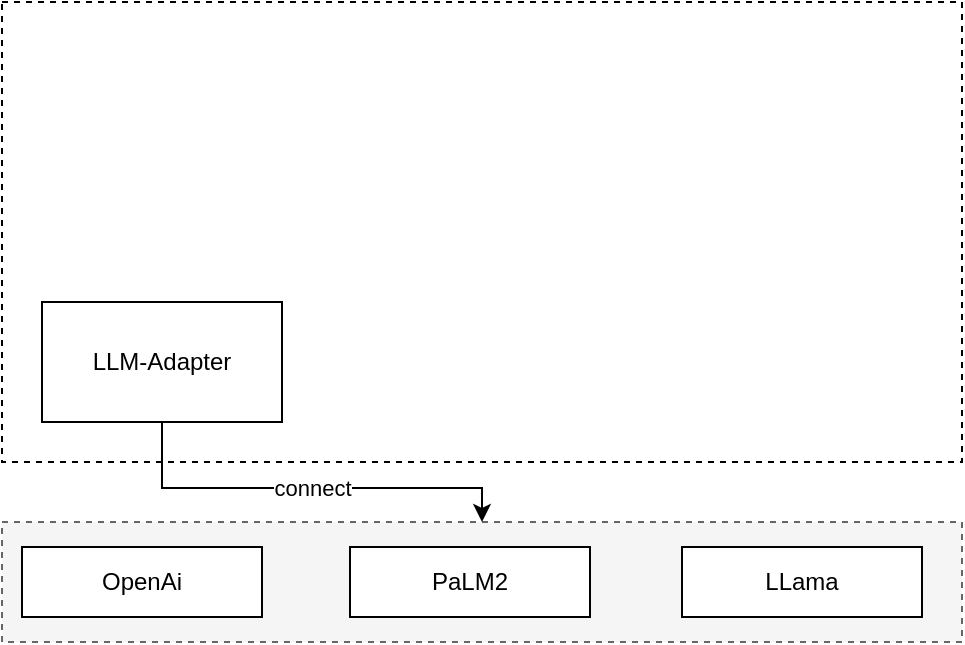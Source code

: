<mxfile version="21.3.2" type="github">
  <diagram name="第 1 页" id="4SoiW52vBTYDnKEjXnNN">
    <mxGraphModel dx="1523" dy="870" grid="1" gridSize="10" guides="1" tooltips="1" connect="1" arrows="1" fold="1" page="1" pageScale="1" pageWidth="827" pageHeight="1169" math="0" shadow="0">
      <root>
        <mxCell id="0" />
        <mxCell id="1" parent="0" />
        <mxCell id="8g1g-2gHLXgyaAgZY4Qn-1" value="" style="rounded=0;whiteSpace=wrap;html=1;dashed=1;" vertex="1" parent="1">
          <mxGeometry x="240" y="220" width="480" height="230" as="geometry" />
        </mxCell>
        <mxCell id="8g1g-2gHLXgyaAgZY4Qn-2" value="" style="rounded=0;whiteSpace=wrap;html=1;dashed=1;fillColor=#f5f5f5;fontColor=#333333;strokeColor=#666666;" vertex="1" parent="1">
          <mxGeometry x="240" y="480" width="480" height="60" as="geometry" />
        </mxCell>
        <mxCell id="8g1g-2gHLXgyaAgZY4Qn-3" value="OpenAi" style="rounded=0;whiteSpace=wrap;html=1;" vertex="1" parent="1">
          <mxGeometry x="250" y="492.5" width="120" height="35" as="geometry" />
        </mxCell>
        <mxCell id="8g1g-2gHLXgyaAgZY4Qn-4" value="PaLM2" style="rounded=0;whiteSpace=wrap;html=1;" vertex="1" parent="1">
          <mxGeometry x="414" y="492.5" width="120" height="35" as="geometry" />
        </mxCell>
        <mxCell id="8g1g-2gHLXgyaAgZY4Qn-5" value="LLama" style="rounded=0;whiteSpace=wrap;html=1;" vertex="1" parent="1">
          <mxGeometry x="580" y="492.5" width="120" height="35" as="geometry" />
        </mxCell>
        <mxCell id="8g1g-2gHLXgyaAgZY4Qn-7" value="" style="edgeStyle=orthogonalEdgeStyle;rounded=0;orthogonalLoop=1;jettySize=auto;html=1;entryX=0.5;entryY=0;entryDx=0;entryDy=0;" edge="1" parent="1" target="8g1g-2gHLXgyaAgZY4Qn-2">
          <mxGeometry relative="1" as="geometry">
            <mxPoint x="320" y="423" as="sourcePoint" />
            <mxPoint x="480" y="473" as="targetPoint" />
            <Array as="points">
              <mxPoint x="320" y="463" />
              <mxPoint x="480" y="463" />
            </Array>
          </mxGeometry>
        </mxCell>
        <mxCell id="8g1g-2gHLXgyaAgZY4Qn-8" value="connect" style="edgeLabel;html=1;align=center;verticalAlign=middle;resizable=0;points=[];" vertex="1" connectable="0" parent="8g1g-2gHLXgyaAgZY4Qn-7">
          <mxGeometry x="0.06" relative="1" as="geometry">
            <mxPoint as="offset" />
          </mxGeometry>
        </mxCell>
        <mxCell id="8g1g-2gHLXgyaAgZY4Qn-6" value="LLM-Adapter" style="rounded=0;whiteSpace=wrap;html=1;" vertex="1" parent="1">
          <mxGeometry x="260" y="370" width="120" height="60" as="geometry" />
        </mxCell>
      </root>
    </mxGraphModel>
  </diagram>
</mxfile>
